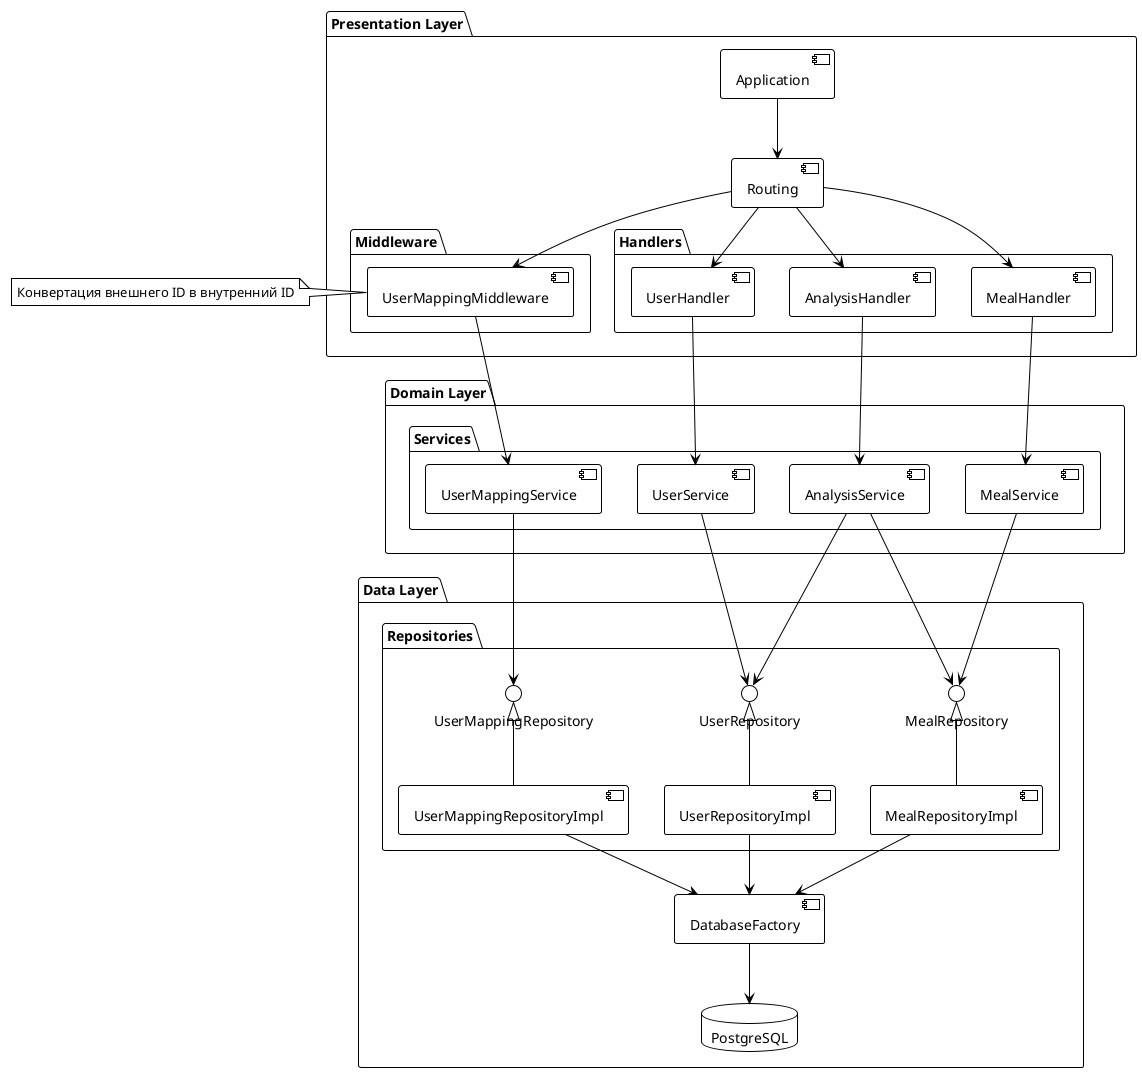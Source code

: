 @startuml Backend Architecture
!theme plain

package "Presentation Layer" {
  [Application] as app
  [Routing] as routing
  package "Handlers" {
    [UserHandler] as userHandler
    [MealHandler] as mealHandler
    [AnalysisHandler] as analysisHandler
  }
  package "Middleware" {
    [UserMappingMiddleware] as middleware
  }
}

package "Domain Layer" {
  package "Services" {
    [UserService] as userService
    [MealService] as mealService
    [AnalysisService] as analysisService
    [UserMappingService] as userMappingService
  }
}

package "Data Layer" {
  package "Repositories" {
    interface "UserRepository" as userRepo
    interface "MealRepository" as mealRepo
    interface "UserMappingRepository" as userMappingRepo
    [UserRepositoryImpl] as userRepoImpl
    [MealRepositoryImpl] as mealRepoImpl
    [UserMappingRepositoryImpl] as userMappingRepoImpl
  }
  [DatabaseFactory] as dbFactory
  database "PostgreSQL" as db
}

' Connections
app --> routing
routing --> userHandler
routing --> mealHandler
routing --> analysisHandler
routing --> middleware

userHandler --> userService
mealHandler --> mealService
analysisHandler --> analysisService

middleware --> userMappingService

userService --> userRepo
mealService --> mealRepo
userMappingService --> userMappingRepo
analysisService --> mealRepo
analysisService --> userRepo

userRepo <|-- userRepoImpl
mealRepo <|-- mealRepoImpl
userMappingRepo <|-- userMappingRepoImpl

userRepoImpl --> dbFactory
mealRepoImpl --> dbFactory
userMappingRepoImpl --> dbFactory

dbFactory --> db

note left of middleware : Конвертация внешнего ID в внутренний ID

@enduml
